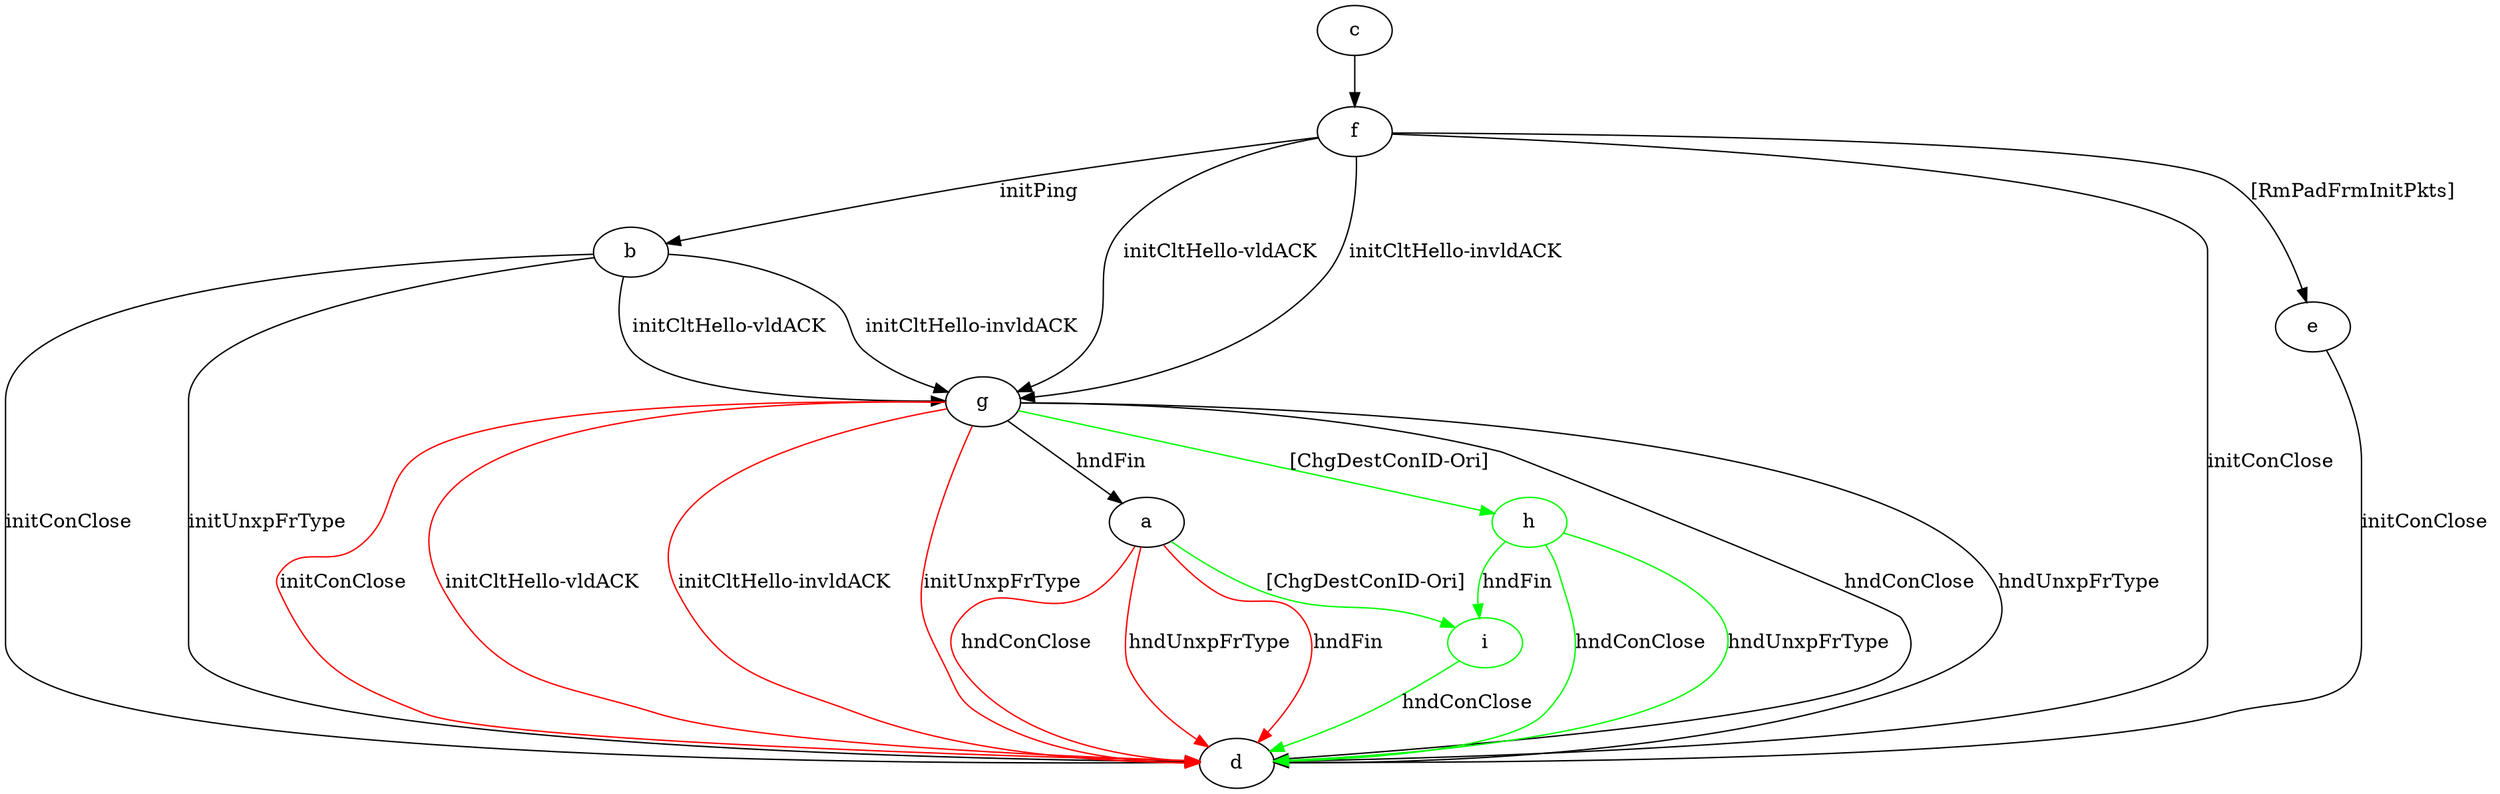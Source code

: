 digraph "" {
	a -> d	[key=0,
		color=red,
		label="hndFin "];
	a -> d	[key=1,
		color=red,
		label="hndConClose "];
	a -> d	[key=2,
		color=red,
		label="hndUnxpFrType "];
	i	[color=green];
	a -> i	[key=0,
		color=green,
		label="[ChgDestConID-Ori] "];
	b -> d	[key=0,
		label="initConClose "];
	b -> d	[key=1,
		label="initUnxpFrType "];
	b -> g	[key=0,
		label="initCltHello-vldACK "];
	b -> g	[key=1,
		label="initCltHello-invldACK "];
	c -> f	[key=0];
	e -> d	[key=0,
		label="initConClose "];
	f -> b	[key=0,
		label="initPing "];
	f -> d	[key=0,
		label="initConClose "];
	f -> e	[key=0,
		label="[RmPadFrmInitPkts] "];
	f -> g	[key=0,
		label="initCltHello-vldACK "];
	f -> g	[key=1,
		label="initCltHello-invldACK "];
	g -> a	[key=0,
		label="hndFin "];
	g -> d	[key=0,
		label="hndConClose "];
	g -> d	[key=1,
		label="hndUnxpFrType "];
	g -> d	[key=2,
		color=red,
		label="initConClose "];
	g -> d	[key=3,
		color=red,
		label="initCltHello-vldACK "];
	g -> d	[key=4,
		color=red,
		label="initCltHello-invldACK "];
	g -> d	[key=5,
		color=red,
		label="initUnxpFrType "];
	h	[color=green];
	g -> h	[key=0,
		color=green,
		label="[ChgDestConID-Ori] "];
	h -> d	[key=0,
		color=green,
		label="hndConClose "];
	h -> d	[key=1,
		color=green,
		label="hndUnxpFrType "];
	h -> i	[key=0,
		color=green,
		label="hndFin "];
	i -> d	[key=0,
		color=green,
		label="hndConClose "];
}
